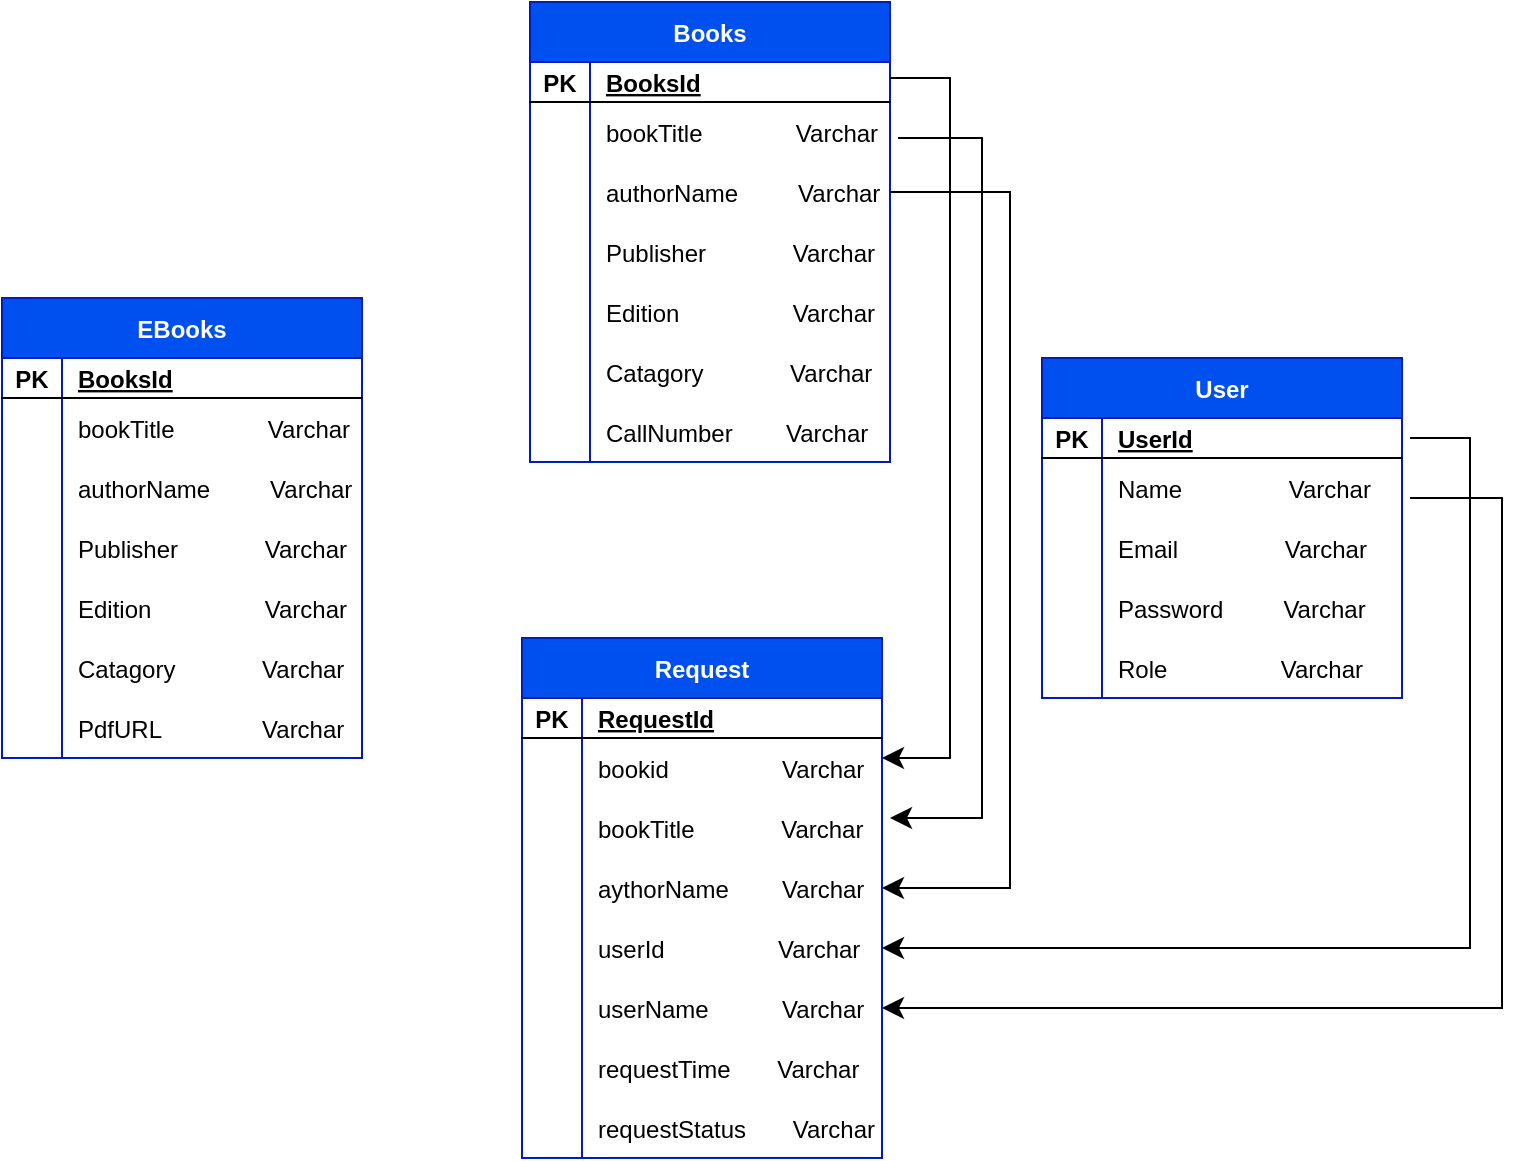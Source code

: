 <mxfile>
    <diagram id="s7ZZBMh9xydxAABhYeY_" name="Page-1">
        <mxGraphModel dx="1197" dy="671" grid="0" gridSize="10" guides="1" tooltips="1" connect="1" arrows="1" fold="1" page="1" pageScale="1" pageWidth="827" pageHeight="583" math="0" shadow="0">
            <root>
                <mxCell id="0"/>
                <mxCell id="1" parent="0"/>
                <mxCell id="2" value="User" style="shape=table;startSize=30;container=1;collapsible=1;childLayout=tableLayout;fixedRows=1;rowLines=0;fontStyle=1;align=center;resizeLast=1;fillColor=#0050ef;strokeColor=#001DBC;fontColor=#ffffff;" parent="1" vertex="1">
                    <mxGeometry x="580" y="240" width="180" height="170" as="geometry"/>
                </mxCell>
                <mxCell id="3" value="" style="shape=tableRow;horizontal=0;startSize=0;swimlaneHead=0;swimlaneBody=0;fillColor=none;collapsible=0;dropTarget=0;points=[[0,0.5],[1,0.5]];portConstraint=eastwest;top=0;left=0;right=0;bottom=1;" parent="2" vertex="1">
                    <mxGeometry y="30" width="180" height="20" as="geometry"/>
                </mxCell>
                <mxCell id="4" value="PK" style="shape=partialRectangle;connectable=0;fillColor=none;top=0;left=0;bottom=0;right=0;fontStyle=1;overflow=hidden;" parent="3" vertex="1">
                    <mxGeometry width="30" height="20" as="geometry">
                        <mxRectangle width="30" height="20" as="alternateBounds"/>
                    </mxGeometry>
                </mxCell>
                <mxCell id="5" value="UserId" style="shape=partialRectangle;connectable=0;fillColor=none;top=0;left=0;bottom=0;right=0;align=left;spacingLeft=6;fontStyle=5;overflow=hidden;" parent="3" vertex="1">
                    <mxGeometry x="30" width="150" height="20" as="geometry">
                        <mxRectangle width="150" height="20" as="alternateBounds"/>
                    </mxGeometry>
                </mxCell>
                <mxCell id="6" value="" style="shape=tableRow;horizontal=0;startSize=0;swimlaneHead=0;swimlaneBody=0;fillColor=none;collapsible=0;dropTarget=0;points=[[0,0.5],[1,0.5]];portConstraint=eastwest;top=0;left=0;right=0;bottom=0;" parent="2" vertex="1">
                    <mxGeometry y="50" width="180" height="30" as="geometry"/>
                </mxCell>
                <mxCell id="7" value="" style="shape=partialRectangle;connectable=0;fillColor=none;top=0;left=0;bottom=0;right=0;editable=1;overflow=hidden;" parent="6" vertex="1">
                    <mxGeometry width="30" height="30" as="geometry">
                        <mxRectangle width="30" height="30" as="alternateBounds"/>
                    </mxGeometry>
                </mxCell>
                <mxCell id="8" value="Name                Varchar" style="shape=partialRectangle;connectable=0;fillColor=none;top=0;left=0;bottom=0;right=0;align=left;spacingLeft=6;overflow=hidden;" parent="6" vertex="1">
                    <mxGeometry x="30" width="150" height="30" as="geometry">
                        <mxRectangle width="150" height="30" as="alternateBounds"/>
                    </mxGeometry>
                </mxCell>
                <mxCell id="9" value="" style="shape=tableRow;horizontal=0;startSize=0;swimlaneHead=0;swimlaneBody=0;fillColor=none;collapsible=0;dropTarget=0;points=[[0,0.5],[1,0.5]];portConstraint=eastwest;top=0;left=0;right=0;bottom=0;" parent="2" vertex="1">
                    <mxGeometry y="80" width="180" height="30" as="geometry"/>
                </mxCell>
                <mxCell id="10" value="" style="shape=partialRectangle;connectable=0;fillColor=none;top=0;left=0;bottom=0;right=0;editable=1;overflow=hidden;" parent="9" vertex="1">
                    <mxGeometry width="30" height="30" as="geometry">
                        <mxRectangle width="30" height="30" as="alternateBounds"/>
                    </mxGeometry>
                </mxCell>
                <mxCell id="11" value="Email                Varchar" style="shape=partialRectangle;connectable=0;fillColor=none;top=0;left=0;bottom=0;right=0;align=left;spacingLeft=6;overflow=hidden;" parent="9" vertex="1">
                    <mxGeometry x="30" width="150" height="30" as="geometry">
                        <mxRectangle width="150" height="30" as="alternateBounds"/>
                    </mxGeometry>
                </mxCell>
                <mxCell id="12" value="" style="shape=tableRow;horizontal=0;startSize=0;swimlaneHead=0;swimlaneBody=0;fillColor=none;collapsible=0;dropTarget=0;points=[[0,0.5],[1,0.5]];portConstraint=eastwest;top=0;left=0;right=0;bottom=0;" parent="2" vertex="1">
                    <mxGeometry y="110" width="180" height="30" as="geometry"/>
                </mxCell>
                <mxCell id="13" value="" style="shape=partialRectangle;connectable=0;fillColor=none;top=0;left=0;bottom=0;right=0;editable=1;overflow=hidden;" parent="12" vertex="1">
                    <mxGeometry width="30" height="30" as="geometry">
                        <mxRectangle width="30" height="30" as="alternateBounds"/>
                    </mxGeometry>
                </mxCell>
                <mxCell id="14" value="Password         Varchar" style="shape=partialRectangle;connectable=0;fillColor=none;top=0;left=0;bottom=0;right=0;align=left;spacingLeft=6;overflow=hidden;" parent="12" vertex="1">
                    <mxGeometry x="30" width="150" height="30" as="geometry">
                        <mxRectangle width="150" height="30" as="alternateBounds"/>
                    </mxGeometry>
                </mxCell>
                <mxCell id="15" value="" style="shape=tableRow;horizontal=0;startSize=0;swimlaneHead=0;swimlaneBody=0;fillColor=none;collapsible=0;dropTarget=0;points=[[0,0.5],[1,0.5]];portConstraint=eastwest;top=0;left=0;right=0;bottom=0;" parent="2" vertex="1">
                    <mxGeometry y="140" width="180" height="30" as="geometry"/>
                </mxCell>
                <mxCell id="16" value="" style="shape=partialRectangle;connectable=0;fillColor=none;top=0;left=0;bottom=0;right=0;editable=1;overflow=hidden;" parent="15" vertex="1">
                    <mxGeometry width="30" height="30" as="geometry">
                        <mxRectangle width="30" height="30" as="alternateBounds"/>
                    </mxGeometry>
                </mxCell>
                <mxCell id="17" value="Role                 Varchar" style="shape=partialRectangle;connectable=0;fillColor=none;top=0;left=0;bottom=0;right=0;align=left;spacingLeft=6;overflow=hidden;" parent="15" vertex="1">
                    <mxGeometry x="30" width="150" height="30" as="geometry">
                        <mxRectangle width="150" height="30" as="alternateBounds"/>
                    </mxGeometry>
                </mxCell>
                <mxCell id="18" value="Books" style="shape=table;startSize=30;container=1;collapsible=1;childLayout=tableLayout;fixedRows=1;rowLines=0;fontStyle=1;align=center;resizeLast=1;fillColor=#0050ef;fontColor=#ffffff;strokeColor=#001DBC;" vertex="1" parent="1">
                    <mxGeometry x="324" y="62" width="180" height="230" as="geometry"/>
                </mxCell>
                <mxCell id="19" value="" style="shape=tableRow;horizontal=0;startSize=0;swimlaneHead=0;swimlaneBody=0;fillColor=none;collapsible=0;dropTarget=0;points=[[0,0.5],[1,0.5]];portConstraint=eastwest;top=0;left=0;right=0;bottom=1;" vertex="1" parent="18">
                    <mxGeometry y="30" width="180" height="20" as="geometry"/>
                </mxCell>
                <mxCell id="20" value="PK" style="shape=partialRectangle;connectable=0;fillColor=none;top=0;left=0;bottom=0;right=0;fontStyle=1;overflow=hidden;" vertex="1" parent="19">
                    <mxGeometry width="30" height="20" as="geometry">
                        <mxRectangle width="30" height="20" as="alternateBounds"/>
                    </mxGeometry>
                </mxCell>
                <mxCell id="21" value="BooksId" style="shape=partialRectangle;connectable=0;fillColor=none;top=0;left=0;bottom=0;right=0;align=left;spacingLeft=6;fontStyle=5;overflow=hidden;" vertex="1" parent="19">
                    <mxGeometry x="30" width="150" height="20" as="geometry">
                        <mxRectangle width="150" height="20" as="alternateBounds"/>
                    </mxGeometry>
                </mxCell>
                <mxCell id="22" value="" style="shape=tableRow;horizontal=0;startSize=0;swimlaneHead=0;swimlaneBody=0;fillColor=none;collapsible=0;dropTarget=0;points=[[0,0.5],[1,0.5]];portConstraint=eastwest;top=0;left=0;right=0;bottom=0;" vertex="1" parent="18">
                    <mxGeometry y="50" width="180" height="30" as="geometry"/>
                </mxCell>
                <mxCell id="23" value="" style="shape=partialRectangle;connectable=0;fillColor=none;top=0;left=0;bottom=0;right=0;editable=1;overflow=hidden;" vertex="1" parent="22">
                    <mxGeometry width="30" height="30" as="geometry">
                        <mxRectangle width="30" height="30" as="alternateBounds"/>
                    </mxGeometry>
                </mxCell>
                <mxCell id="24" value="bookTitle              Varchar" style="shape=partialRectangle;connectable=0;fillColor=none;top=0;left=0;bottom=0;right=0;align=left;spacingLeft=6;overflow=hidden;" vertex="1" parent="22">
                    <mxGeometry x="30" width="150" height="30" as="geometry">
                        <mxRectangle width="150" height="30" as="alternateBounds"/>
                    </mxGeometry>
                </mxCell>
                <mxCell id="25" value="" style="shape=tableRow;horizontal=0;startSize=0;swimlaneHead=0;swimlaneBody=0;fillColor=none;collapsible=0;dropTarget=0;points=[[0,0.5],[1,0.5]];portConstraint=eastwest;top=0;left=0;right=0;bottom=0;" vertex="1" parent="18">
                    <mxGeometry y="80" width="180" height="30" as="geometry"/>
                </mxCell>
                <mxCell id="26" value="" style="shape=partialRectangle;connectable=0;fillColor=none;top=0;left=0;bottom=0;right=0;editable=1;overflow=hidden;" vertex="1" parent="25">
                    <mxGeometry width="30" height="30" as="geometry">
                        <mxRectangle width="30" height="30" as="alternateBounds"/>
                    </mxGeometry>
                </mxCell>
                <mxCell id="27" value="authorName         Varchar" style="shape=partialRectangle;connectable=0;fillColor=none;top=0;left=0;bottom=0;right=0;align=left;spacingLeft=6;overflow=hidden;" vertex="1" parent="25">
                    <mxGeometry x="30" width="150" height="30" as="geometry">
                        <mxRectangle width="150" height="30" as="alternateBounds"/>
                    </mxGeometry>
                </mxCell>
                <mxCell id="28" value="" style="shape=tableRow;horizontal=0;startSize=0;swimlaneHead=0;swimlaneBody=0;fillColor=none;collapsible=0;dropTarget=0;points=[[0,0.5],[1,0.5]];portConstraint=eastwest;top=0;left=0;right=0;bottom=0;" vertex="1" parent="18">
                    <mxGeometry y="110" width="180" height="30" as="geometry"/>
                </mxCell>
                <mxCell id="29" value="" style="shape=partialRectangle;connectable=0;fillColor=none;top=0;left=0;bottom=0;right=0;editable=1;overflow=hidden;" vertex="1" parent="28">
                    <mxGeometry width="30" height="30" as="geometry">
                        <mxRectangle width="30" height="30" as="alternateBounds"/>
                    </mxGeometry>
                </mxCell>
                <mxCell id="30" value="Publisher             Varchar" style="shape=partialRectangle;connectable=0;fillColor=none;top=0;left=0;bottom=0;right=0;align=left;spacingLeft=6;overflow=hidden;" vertex="1" parent="28">
                    <mxGeometry x="30" width="150" height="30" as="geometry">
                        <mxRectangle width="150" height="30" as="alternateBounds"/>
                    </mxGeometry>
                </mxCell>
                <mxCell id="31" value="" style="shape=tableRow;horizontal=0;startSize=0;swimlaneHead=0;swimlaneBody=0;fillColor=none;collapsible=0;dropTarget=0;points=[[0,0.5],[1,0.5]];portConstraint=eastwest;top=0;left=0;right=0;bottom=0;" vertex="1" parent="18">
                    <mxGeometry y="140" width="180" height="30" as="geometry"/>
                </mxCell>
                <mxCell id="32" value="" style="shape=partialRectangle;connectable=0;fillColor=none;top=0;left=0;bottom=0;right=0;editable=1;overflow=hidden;" vertex="1" parent="31">
                    <mxGeometry width="30" height="30" as="geometry">
                        <mxRectangle width="30" height="30" as="alternateBounds"/>
                    </mxGeometry>
                </mxCell>
                <mxCell id="33" value="Edition                 Varchar" style="shape=partialRectangle;connectable=0;fillColor=none;top=0;left=0;bottom=0;right=0;align=left;spacingLeft=6;overflow=hidden;" vertex="1" parent="31">
                    <mxGeometry x="30" width="150" height="30" as="geometry">
                        <mxRectangle width="150" height="30" as="alternateBounds"/>
                    </mxGeometry>
                </mxCell>
                <mxCell id="34" value="" style="shape=tableRow;horizontal=0;startSize=0;swimlaneHead=0;swimlaneBody=0;fillColor=none;collapsible=0;dropTarget=0;points=[[0,0.5],[1,0.5]];portConstraint=eastwest;top=0;left=0;right=0;bottom=0;" vertex="1" parent="18">
                    <mxGeometry y="170" width="180" height="30" as="geometry"/>
                </mxCell>
                <mxCell id="35" value="" style="shape=partialRectangle;connectable=0;fillColor=none;top=0;left=0;bottom=0;right=0;editable=1;overflow=hidden;" vertex="1" parent="34">
                    <mxGeometry width="30" height="30" as="geometry">
                        <mxRectangle width="30" height="30" as="alternateBounds"/>
                    </mxGeometry>
                </mxCell>
                <mxCell id="36" value="Catagory             Varchar" style="shape=partialRectangle;connectable=0;fillColor=none;top=0;left=0;bottom=0;right=0;align=left;spacingLeft=6;overflow=hidden;" vertex="1" parent="34">
                    <mxGeometry x="30" width="150" height="30" as="geometry">
                        <mxRectangle width="150" height="30" as="alternateBounds"/>
                    </mxGeometry>
                </mxCell>
                <mxCell id="37" value="" style="shape=tableRow;horizontal=0;startSize=0;swimlaneHead=0;swimlaneBody=0;fillColor=none;collapsible=0;dropTarget=0;points=[[0,0.5],[1,0.5]];portConstraint=eastwest;top=0;left=0;right=0;bottom=0;" vertex="1" parent="18">
                    <mxGeometry y="200" width="180" height="30" as="geometry"/>
                </mxCell>
                <mxCell id="38" value="" style="shape=partialRectangle;connectable=0;fillColor=none;top=0;left=0;bottom=0;right=0;editable=1;overflow=hidden;" vertex="1" parent="37">
                    <mxGeometry width="30" height="30" as="geometry">
                        <mxRectangle width="30" height="30" as="alternateBounds"/>
                    </mxGeometry>
                </mxCell>
                <mxCell id="39" value="CallNumber        Varchar" style="shape=partialRectangle;connectable=0;fillColor=none;top=0;left=0;bottom=0;right=0;align=left;spacingLeft=6;overflow=hidden;" vertex="1" parent="37">
                    <mxGeometry x="30" width="150" height="30" as="geometry">
                        <mxRectangle width="150" height="30" as="alternateBounds"/>
                    </mxGeometry>
                </mxCell>
                <mxCell id="40" value="EBooks" style="shape=table;startSize=30;container=1;collapsible=1;childLayout=tableLayout;fixedRows=1;rowLines=0;fontStyle=1;align=center;resizeLast=1;fillColor=#0050ef;fontColor=#ffffff;strokeColor=#001DBC;" vertex="1" parent="1">
                    <mxGeometry x="60" y="210" width="180" height="230" as="geometry"/>
                </mxCell>
                <mxCell id="41" value="" style="shape=tableRow;horizontal=0;startSize=0;swimlaneHead=0;swimlaneBody=0;fillColor=none;collapsible=0;dropTarget=0;points=[[0,0.5],[1,0.5]];portConstraint=eastwest;top=0;left=0;right=0;bottom=1;" vertex="1" parent="40">
                    <mxGeometry y="30" width="180" height="20" as="geometry"/>
                </mxCell>
                <mxCell id="42" value="PK" style="shape=partialRectangle;connectable=0;fillColor=none;top=0;left=0;bottom=0;right=0;fontStyle=1;overflow=hidden;" vertex="1" parent="41">
                    <mxGeometry width="30" height="20" as="geometry">
                        <mxRectangle width="30" height="20" as="alternateBounds"/>
                    </mxGeometry>
                </mxCell>
                <mxCell id="43" value="BooksId" style="shape=partialRectangle;connectable=0;fillColor=none;top=0;left=0;bottom=0;right=0;align=left;spacingLeft=6;fontStyle=5;overflow=hidden;" vertex="1" parent="41">
                    <mxGeometry x="30" width="150" height="20" as="geometry">
                        <mxRectangle width="150" height="20" as="alternateBounds"/>
                    </mxGeometry>
                </mxCell>
                <mxCell id="44" value="" style="shape=tableRow;horizontal=0;startSize=0;swimlaneHead=0;swimlaneBody=0;fillColor=none;collapsible=0;dropTarget=0;points=[[0,0.5],[1,0.5]];portConstraint=eastwest;top=0;left=0;right=0;bottom=0;" vertex="1" parent="40">
                    <mxGeometry y="50" width="180" height="30" as="geometry"/>
                </mxCell>
                <mxCell id="45" value="" style="shape=partialRectangle;connectable=0;fillColor=none;top=0;left=0;bottom=0;right=0;editable=1;overflow=hidden;" vertex="1" parent="44">
                    <mxGeometry width="30" height="30" as="geometry">
                        <mxRectangle width="30" height="30" as="alternateBounds"/>
                    </mxGeometry>
                </mxCell>
                <mxCell id="46" value="bookTitle              Varchar" style="shape=partialRectangle;connectable=0;fillColor=none;top=0;left=0;bottom=0;right=0;align=left;spacingLeft=6;overflow=hidden;" vertex="1" parent="44">
                    <mxGeometry x="30" width="150" height="30" as="geometry">
                        <mxRectangle width="150" height="30" as="alternateBounds"/>
                    </mxGeometry>
                </mxCell>
                <mxCell id="47" value="" style="shape=tableRow;horizontal=0;startSize=0;swimlaneHead=0;swimlaneBody=0;fillColor=none;collapsible=0;dropTarget=0;points=[[0,0.5],[1,0.5]];portConstraint=eastwest;top=0;left=0;right=0;bottom=0;" vertex="1" parent="40">
                    <mxGeometry y="80" width="180" height="30" as="geometry"/>
                </mxCell>
                <mxCell id="48" value="" style="shape=partialRectangle;connectable=0;fillColor=none;top=0;left=0;bottom=0;right=0;editable=1;overflow=hidden;" vertex="1" parent="47">
                    <mxGeometry width="30" height="30" as="geometry">
                        <mxRectangle width="30" height="30" as="alternateBounds"/>
                    </mxGeometry>
                </mxCell>
                <mxCell id="49" value="authorName         Varchar" style="shape=partialRectangle;connectable=0;fillColor=none;top=0;left=0;bottom=0;right=0;align=left;spacingLeft=6;overflow=hidden;" vertex="1" parent="47">
                    <mxGeometry x="30" width="150" height="30" as="geometry">
                        <mxRectangle width="150" height="30" as="alternateBounds"/>
                    </mxGeometry>
                </mxCell>
                <mxCell id="50" value="" style="shape=tableRow;horizontal=0;startSize=0;swimlaneHead=0;swimlaneBody=0;fillColor=none;collapsible=0;dropTarget=0;points=[[0,0.5],[1,0.5]];portConstraint=eastwest;top=0;left=0;right=0;bottom=0;" vertex="1" parent="40">
                    <mxGeometry y="110" width="180" height="30" as="geometry"/>
                </mxCell>
                <mxCell id="51" value="" style="shape=partialRectangle;connectable=0;fillColor=none;top=0;left=0;bottom=0;right=0;editable=1;overflow=hidden;" vertex="1" parent="50">
                    <mxGeometry width="30" height="30" as="geometry">
                        <mxRectangle width="30" height="30" as="alternateBounds"/>
                    </mxGeometry>
                </mxCell>
                <mxCell id="52" value="Publisher             Varchar" style="shape=partialRectangle;connectable=0;fillColor=none;top=0;left=0;bottom=0;right=0;align=left;spacingLeft=6;overflow=hidden;" vertex="1" parent="50">
                    <mxGeometry x="30" width="150" height="30" as="geometry">
                        <mxRectangle width="150" height="30" as="alternateBounds"/>
                    </mxGeometry>
                </mxCell>
                <mxCell id="53" value="" style="shape=tableRow;horizontal=0;startSize=0;swimlaneHead=0;swimlaneBody=0;fillColor=none;collapsible=0;dropTarget=0;points=[[0,0.5],[1,0.5]];portConstraint=eastwest;top=0;left=0;right=0;bottom=0;" vertex="1" parent="40">
                    <mxGeometry y="140" width="180" height="30" as="geometry"/>
                </mxCell>
                <mxCell id="54" value="" style="shape=partialRectangle;connectable=0;fillColor=none;top=0;left=0;bottom=0;right=0;editable=1;overflow=hidden;" vertex="1" parent="53">
                    <mxGeometry width="30" height="30" as="geometry">
                        <mxRectangle width="30" height="30" as="alternateBounds"/>
                    </mxGeometry>
                </mxCell>
                <mxCell id="55" value="Edition                 Varchar" style="shape=partialRectangle;connectable=0;fillColor=none;top=0;left=0;bottom=0;right=0;align=left;spacingLeft=6;overflow=hidden;" vertex="1" parent="53">
                    <mxGeometry x="30" width="150" height="30" as="geometry">
                        <mxRectangle width="150" height="30" as="alternateBounds"/>
                    </mxGeometry>
                </mxCell>
                <mxCell id="56" value="" style="shape=tableRow;horizontal=0;startSize=0;swimlaneHead=0;swimlaneBody=0;fillColor=none;collapsible=0;dropTarget=0;points=[[0,0.5],[1,0.5]];portConstraint=eastwest;top=0;left=0;right=0;bottom=0;" vertex="1" parent="40">
                    <mxGeometry y="170" width="180" height="30" as="geometry"/>
                </mxCell>
                <mxCell id="57" value="" style="shape=partialRectangle;connectable=0;fillColor=none;top=0;left=0;bottom=0;right=0;editable=1;overflow=hidden;" vertex="1" parent="56">
                    <mxGeometry width="30" height="30" as="geometry">
                        <mxRectangle width="30" height="30" as="alternateBounds"/>
                    </mxGeometry>
                </mxCell>
                <mxCell id="58" value="Catagory             Varchar" style="shape=partialRectangle;connectable=0;fillColor=none;top=0;left=0;bottom=0;right=0;align=left;spacingLeft=6;overflow=hidden;" vertex="1" parent="56">
                    <mxGeometry x="30" width="150" height="30" as="geometry">
                        <mxRectangle width="150" height="30" as="alternateBounds"/>
                    </mxGeometry>
                </mxCell>
                <mxCell id="59" value="" style="shape=tableRow;horizontal=0;startSize=0;swimlaneHead=0;swimlaneBody=0;fillColor=none;collapsible=0;dropTarget=0;points=[[0,0.5],[1,0.5]];portConstraint=eastwest;top=0;left=0;right=0;bottom=0;" vertex="1" parent="40">
                    <mxGeometry y="200" width="180" height="30" as="geometry"/>
                </mxCell>
                <mxCell id="60" value="" style="shape=partialRectangle;connectable=0;fillColor=none;top=0;left=0;bottom=0;right=0;editable=1;overflow=hidden;" vertex="1" parent="59">
                    <mxGeometry width="30" height="30" as="geometry">
                        <mxRectangle width="30" height="30" as="alternateBounds"/>
                    </mxGeometry>
                </mxCell>
                <mxCell id="61" value="PdfURL               Varchar" style="shape=partialRectangle;connectable=0;fillColor=none;top=0;left=0;bottom=0;right=0;align=left;spacingLeft=6;overflow=hidden;" vertex="1" parent="59">
                    <mxGeometry x="30" width="150" height="30" as="geometry">
                        <mxRectangle width="150" height="30" as="alternateBounds"/>
                    </mxGeometry>
                </mxCell>
                <mxCell id="62" value="Request" style="shape=table;startSize=30;container=1;collapsible=1;childLayout=tableLayout;fixedRows=1;rowLines=0;fontStyle=1;align=center;resizeLast=1;fillColor=#0050ef;fontColor=#ffffff;strokeColor=#001DBC;" vertex="1" parent="1">
                    <mxGeometry x="320" y="380" width="180" height="260" as="geometry"/>
                </mxCell>
                <mxCell id="63" value="" style="shape=tableRow;horizontal=0;startSize=0;swimlaneHead=0;swimlaneBody=0;fillColor=none;collapsible=0;dropTarget=0;points=[[0,0.5],[1,0.5]];portConstraint=eastwest;top=0;left=0;right=0;bottom=1;" vertex="1" parent="62">
                    <mxGeometry y="30" width="180" height="20" as="geometry"/>
                </mxCell>
                <mxCell id="64" value="PK" style="shape=partialRectangle;connectable=0;fillColor=none;top=0;left=0;bottom=0;right=0;fontStyle=1;overflow=hidden;" vertex="1" parent="63">
                    <mxGeometry width="30" height="20" as="geometry">
                        <mxRectangle width="30" height="20" as="alternateBounds"/>
                    </mxGeometry>
                </mxCell>
                <mxCell id="65" value="RequestId" style="shape=partialRectangle;connectable=0;fillColor=none;top=0;left=0;bottom=0;right=0;align=left;spacingLeft=6;fontStyle=5;overflow=hidden;" vertex="1" parent="63">
                    <mxGeometry x="30" width="150" height="20" as="geometry">
                        <mxRectangle width="150" height="20" as="alternateBounds"/>
                    </mxGeometry>
                </mxCell>
                <mxCell id="66" value="" style="shape=tableRow;horizontal=0;startSize=0;swimlaneHead=0;swimlaneBody=0;fillColor=none;collapsible=0;dropTarget=0;points=[[0,0.5],[1,0.5]];portConstraint=eastwest;top=0;left=0;right=0;bottom=0;" vertex="1" parent="62">
                    <mxGeometry y="50" width="180" height="30" as="geometry"/>
                </mxCell>
                <mxCell id="67" value="" style="shape=partialRectangle;connectable=0;fillColor=none;top=0;left=0;bottom=0;right=0;editable=1;overflow=hidden;" vertex="1" parent="66">
                    <mxGeometry width="30" height="30" as="geometry">
                        <mxRectangle width="30" height="30" as="alternateBounds"/>
                    </mxGeometry>
                </mxCell>
                <mxCell id="68" value="bookid                 Varchar" style="shape=partialRectangle;connectable=0;fillColor=none;top=0;left=0;bottom=0;right=0;align=left;spacingLeft=6;overflow=hidden;" vertex="1" parent="66">
                    <mxGeometry x="30" width="150" height="30" as="geometry">
                        <mxRectangle width="150" height="30" as="alternateBounds"/>
                    </mxGeometry>
                </mxCell>
                <mxCell id="69" value="" style="shape=tableRow;horizontal=0;startSize=0;swimlaneHead=0;swimlaneBody=0;fillColor=none;collapsible=0;dropTarget=0;points=[[0,0.5],[1,0.5]];portConstraint=eastwest;top=0;left=0;right=0;bottom=0;" vertex="1" parent="62">
                    <mxGeometry y="80" width="180" height="30" as="geometry"/>
                </mxCell>
                <mxCell id="70" value="" style="shape=partialRectangle;connectable=0;fillColor=none;top=0;left=0;bottom=0;right=0;editable=1;overflow=hidden;" vertex="1" parent="69">
                    <mxGeometry width="30" height="30" as="geometry">
                        <mxRectangle width="30" height="30" as="alternateBounds"/>
                    </mxGeometry>
                </mxCell>
                <mxCell id="71" value="bookTitle             Varchar" style="shape=partialRectangle;connectable=0;fillColor=none;top=0;left=0;bottom=0;right=0;align=left;spacingLeft=6;overflow=hidden;" vertex="1" parent="69">
                    <mxGeometry x="30" width="150" height="30" as="geometry">
                        <mxRectangle width="150" height="30" as="alternateBounds"/>
                    </mxGeometry>
                </mxCell>
                <mxCell id="91" value="" style="shape=tableRow;horizontal=0;startSize=0;swimlaneHead=0;swimlaneBody=0;fillColor=none;collapsible=0;dropTarget=0;points=[[0,0.5],[1,0.5]];portConstraint=eastwest;top=0;left=0;right=0;bottom=0;" vertex="1" parent="62">
                    <mxGeometry y="110" width="180" height="30" as="geometry"/>
                </mxCell>
                <mxCell id="92" value="" style="shape=partialRectangle;connectable=0;fillColor=none;top=0;left=0;bottom=0;right=0;editable=1;overflow=hidden;" vertex="1" parent="91">
                    <mxGeometry width="30" height="30" as="geometry">
                        <mxRectangle width="30" height="30" as="alternateBounds"/>
                    </mxGeometry>
                </mxCell>
                <mxCell id="93" value="aythorName        Varchar" style="shape=partialRectangle;connectable=0;fillColor=none;top=0;left=0;bottom=0;right=0;align=left;spacingLeft=6;overflow=hidden;" vertex="1" parent="91">
                    <mxGeometry x="30" width="150" height="30" as="geometry">
                        <mxRectangle width="150" height="30" as="alternateBounds"/>
                    </mxGeometry>
                </mxCell>
                <mxCell id="78" value="" style="shape=tableRow;horizontal=0;startSize=0;swimlaneHead=0;swimlaneBody=0;fillColor=none;collapsible=0;dropTarget=0;points=[[0,0.5],[1,0.5]];portConstraint=eastwest;top=0;left=0;right=0;bottom=0;" vertex="1" parent="62">
                    <mxGeometry y="140" width="180" height="30" as="geometry"/>
                </mxCell>
                <mxCell id="79" value="" style="shape=partialRectangle;connectable=0;fillColor=none;top=0;left=0;bottom=0;right=0;editable=1;overflow=hidden;" vertex="1" parent="78">
                    <mxGeometry width="30" height="30" as="geometry">
                        <mxRectangle width="30" height="30" as="alternateBounds"/>
                    </mxGeometry>
                </mxCell>
                <mxCell id="80" value="userId                 Varchar" style="shape=partialRectangle;connectable=0;fillColor=none;top=0;left=0;bottom=0;right=0;align=left;spacingLeft=6;overflow=hidden;" vertex="1" parent="78">
                    <mxGeometry x="30" width="150" height="30" as="geometry">
                        <mxRectangle width="150" height="30" as="alternateBounds"/>
                    </mxGeometry>
                </mxCell>
                <mxCell id="72" value="" style="shape=tableRow;horizontal=0;startSize=0;swimlaneHead=0;swimlaneBody=0;fillColor=none;collapsible=0;dropTarget=0;points=[[0,0.5],[1,0.5]];portConstraint=eastwest;top=0;left=0;right=0;bottom=0;" vertex="1" parent="62">
                    <mxGeometry y="170" width="180" height="30" as="geometry"/>
                </mxCell>
                <mxCell id="73" value="" style="shape=partialRectangle;connectable=0;fillColor=none;top=0;left=0;bottom=0;right=0;editable=1;overflow=hidden;" vertex="1" parent="72">
                    <mxGeometry width="30" height="30" as="geometry">
                        <mxRectangle width="30" height="30" as="alternateBounds"/>
                    </mxGeometry>
                </mxCell>
                <mxCell id="74" value="userName           Varchar" style="shape=partialRectangle;connectable=0;fillColor=none;top=0;left=0;bottom=0;right=0;align=left;spacingLeft=6;overflow=hidden;" vertex="1" parent="72">
                    <mxGeometry x="30" width="150" height="30" as="geometry">
                        <mxRectangle width="150" height="30" as="alternateBounds"/>
                    </mxGeometry>
                </mxCell>
                <mxCell id="75" value="" style="shape=tableRow;horizontal=0;startSize=0;swimlaneHead=0;swimlaneBody=0;fillColor=none;collapsible=0;dropTarget=0;points=[[0,0.5],[1,0.5]];portConstraint=eastwest;top=0;left=0;right=0;bottom=0;" vertex="1" parent="62">
                    <mxGeometry y="200" width="180" height="30" as="geometry"/>
                </mxCell>
                <mxCell id="76" value="" style="shape=partialRectangle;connectable=0;fillColor=none;top=0;left=0;bottom=0;right=0;editable=1;overflow=hidden;" vertex="1" parent="75">
                    <mxGeometry width="30" height="30" as="geometry">
                        <mxRectangle width="30" height="30" as="alternateBounds"/>
                    </mxGeometry>
                </mxCell>
                <mxCell id="77" value="requestTime       Varchar" style="shape=partialRectangle;connectable=0;fillColor=none;top=0;left=0;bottom=0;right=0;align=left;spacingLeft=6;overflow=hidden;" vertex="1" parent="75">
                    <mxGeometry x="30" width="150" height="30" as="geometry">
                        <mxRectangle width="150" height="30" as="alternateBounds"/>
                    </mxGeometry>
                </mxCell>
                <mxCell id="81" value="" style="shape=tableRow;horizontal=0;startSize=0;swimlaneHead=0;swimlaneBody=0;fillColor=none;collapsible=0;dropTarget=0;points=[[0,0.5],[1,0.5]];portConstraint=eastwest;top=0;left=0;right=0;bottom=0;" vertex="1" parent="62">
                    <mxGeometry y="230" width="180" height="30" as="geometry"/>
                </mxCell>
                <mxCell id="82" value="" style="shape=partialRectangle;connectable=0;fillColor=none;top=0;left=0;bottom=0;right=0;editable=1;overflow=hidden;" vertex="1" parent="81">
                    <mxGeometry width="30" height="30" as="geometry">
                        <mxRectangle width="30" height="30" as="alternateBounds"/>
                    </mxGeometry>
                </mxCell>
                <mxCell id="83" value="requestStatus       Varchar" style="shape=partialRectangle;connectable=0;fillColor=none;top=0;left=0;bottom=0;right=0;align=left;spacingLeft=6;overflow=hidden;" vertex="1" parent="81">
                    <mxGeometry x="30" width="150" height="30" as="geometry">
                        <mxRectangle width="150" height="30" as="alternateBounds"/>
                    </mxGeometry>
                </mxCell>
                <mxCell id="89" value="" style="edgeStyle=segmentEdgeStyle;endArrow=classic;html=1;curved=0;rounded=0;endSize=8;startSize=8;exitX=1;exitY=0.5;exitDx=0;exitDy=0;" edge="1" parent="1">
                    <mxGeometry width="50" height="50" relative="1" as="geometry">
                        <mxPoint x="504" y="100" as="sourcePoint"/>
                        <mxPoint x="500" y="440" as="targetPoint"/>
                        <Array as="points">
                            <mxPoint x="534" y="100"/>
                            <mxPoint x="534" y="440"/>
                            <mxPoint x="504" y="440"/>
                        </Array>
                    </mxGeometry>
                </mxCell>
                <mxCell id="90" value="" style="edgeStyle=segmentEdgeStyle;endArrow=classic;html=1;curved=0;rounded=0;endSize=8;startSize=8;exitX=1;exitY=0.5;exitDx=0;exitDy=0;" edge="1" parent="1">
                    <mxGeometry width="50" height="50" relative="1" as="geometry">
                        <mxPoint x="508" y="130" as="sourcePoint"/>
                        <mxPoint x="504" y="470" as="targetPoint"/>
                        <Array as="points">
                            <mxPoint x="550" y="130"/>
                            <mxPoint x="550" y="470"/>
                        </Array>
                    </mxGeometry>
                </mxCell>
                <mxCell id="94" value="" style="edgeStyle=segmentEdgeStyle;endArrow=classic;html=1;curved=0;rounded=0;endSize=8;startSize=8;exitX=1;exitY=0.5;exitDx=0;exitDy=0;entryX=1;entryY=0.5;entryDx=0;entryDy=0;" edge="1" parent="1" source="25" target="91">
                    <mxGeometry width="50" height="50" relative="1" as="geometry">
                        <mxPoint x="534" y="160" as="sourcePoint"/>
                        <mxPoint x="530" y="500" as="targetPoint"/>
                        <Array as="points">
                            <mxPoint x="564" y="157"/>
                            <mxPoint x="564" y="505"/>
                        </Array>
                    </mxGeometry>
                </mxCell>
                <mxCell id="95" value="" style="edgeStyle=segmentEdgeStyle;endArrow=classic;html=1;curved=0;rounded=0;endSize=8;startSize=8;exitX=1;exitY=0.5;exitDx=0;exitDy=0;entryX=1;entryY=0.5;entryDx=0;entryDy=0;" edge="1" parent="1" target="78">
                    <mxGeometry width="50" height="50" relative="1" as="geometry">
                        <mxPoint x="764" y="280" as="sourcePoint"/>
                        <mxPoint x="760" y="620" as="targetPoint"/>
                        <Array as="points">
                            <mxPoint x="794" y="280"/>
                            <mxPoint x="794" y="535"/>
                        </Array>
                    </mxGeometry>
                </mxCell>
                <mxCell id="96" value="" style="edgeStyle=segmentEdgeStyle;endArrow=classic;html=1;curved=0;rounded=0;endSize=8;startSize=8;exitX=1;exitY=0.5;exitDx=0;exitDy=0;entryX=1;entryY=0.5;entryDx=0;entryDy=0;" edge="1" parent="1">
                    <mxGeometry width="50" height="50" relative="1" as="geometry">
                        <mxPoint x="764" y="310" as="sourcePoint"/>
                        <mxPoint x="500" y="565" as="targetPoint"/>
                        <Array as="points">
                            <mxPoint x="810" y="310"/>
                            <mxPoint x="810" y="565"/>
                        </Array>
                    </mxGeometry>
                </mxCell>
            </root>
        </mxGraphModel>
    </diagram>
    <diagram id="ccaCryq5_HzEU2bAGWQB" name="Page-2">
        <mxGraphModel dx="958" dy="537" grid="0" gridSize="10" guides="1" tooltips="1" connect="1" arrows="1" fold="1" page="1" pageScale="1" pageWidth="827" pageHeight="583" math="0" shadow="0">
            <root>
                <mxCell id="0"/>
                <mxCell id="1" parent="0"/>
                <mxCell id="W9Lf5r_183qoYueiDaoA-11" value="&#10;Library Management&#10;System" style="shape=module;align=left;spacingLeft=20;align=center;verticalAlign=top;" vertex="1" parent="1">
                    <mxGeometry x="24" y="273" width="150" height="64" as="geometry"/>
                </mxCell>
                <mxCell id="W9Lf5r_183qoYueiDaoA-12" value="&#10;Admin" style="shape=module;align=left;spacingLeft=20;align=center;verticalAlign=top;" vertex="1" parent="1">
                    <mxGeometry x="281.02" y="494" width="119" height="50" as="geometry"/>
                </mxCell>
                <mxCell id="W9Lf5r_183qoYueiDaoA-13" value="&#10;User" style="shape=module;align=left;spacingLeft=20;align=center;verticalAlign=top;" vertex="1" parent="1">
                    <mxGeometry x="284" y="84" width="118" height="50" as="geometry"/>
                </mxCell>
                <mxCell id="W9Lf5r_183qoYueiDaoA-14" value="" style="aspect=fixed;perimeter=ellipsePerimeter;html=1;align=center;shadow=0;spacingTop=3;image;image=img/lib/active_directory/interface.svg;rotation=-180;" vertex="1" parent="1">
                    <mxGeometry x="242" y="503" width="32.98" height="15.5" as="geometry"/>
                </mxCell>
                <mxCell id="W9Lf5r_183qoYueiDaoA-15" value="" style="aspect=fixed;perimeter=ellipsePerimeter;html=1;align=center;shadow=0;spacingTop=3;image;image=img/lib/active_directory/interface.svg;rotation=-180;" vertex="1" parent="1">
                    <mxGeometry x="243.98" y="521" width="32.98" height="15.5" as="geometry"/>
                </mxCell>
                <mxCell id="W9Lf5r_183qoYueiDaoA-16" value="" style="aspect=fixed;perimeter=ellipsePerimeter;html=1;align=center;shadow=0;spacingTop=3;image;image=img/lib/active_directory/interface.svg;rotation=-180;" vertex="1" parent="1">
                    <mxGeometry x="251.02" y="91" width="32.98" height="15.5" as="geometry"/>
                </mxCell>
                <mxCell id="W9Lf5r_183qoYueiDaoA-17" value="" style="aspect=fixed;perimeter=ellipsePerimeter;html=1;align=center;shadow=0;spacingTop=3;image;image=img/lib/active_directory/interface.svg;rotation=-180;" vertex="1" parent="1">
                    <mxGeometry x="253.06" y="111" width="32.98" height="15.5" as="geometry"/>
                </mxCell>
                <mxCell id="W9Lf5r_183qoYueiDaoA-18" value="" style="endArrow=classic;html=1;dashed=1;" edge="1" parent="1">
                    <mxGeometry width="50" height="50" relative="1" as="geometry">
                        <mxPoint x="174" y="289" as="sourcePoint"/>
                        <mxPoint x="251" y="99" as="targetPoint"/>
                        <Array as="points">
                            <mxPoint x="200" y="289"/>
                            <mxPoint x="200" y="101"/>
                        </Array>
                    </mxGeometry>
                </mxCell>
                <mxCell id="W9Lf5r_183qoYueiDaoA-19" value="" style="endArrow=classic;html=1;dashed=1;" edge="1" parent="1">
                    <mxGeometry width="50" height="50" relative="1" as="geometry">
                        <mxPoint x="174.66" y="326.28" as="sourcePoint"/>
                        <mxPoint x="239" y="509" as="targetPoint"/>
                        <Array as="points">
                            <mxPoint x="200.66" y="326.28"/>
                            <mxPoint x="205" y="509"/>
                        </Array>
                    </mxGeometry>
                </mxCell>
                <mxCell id="W9Lf5r_183qoYueiDaoA-20" value="dataAccess" style="text;html=1;strokeColor=none;fillColor=none;align=center;verticalAlign=middle;whiteSpace=wrap;rounded=0;" vertex="1" parent="1">
                    <mxGeometry x="229.02" y="139" width="59" height="3" as="geometry"/>
                </mxCell>
                <mxCell id="W9Lf5r_183qoYueiDaoA-21" value="dataAccess" style="text;html=1;strokeColor=none;fillColor=none;align=center;verticalAlign=middle;whiteSpace=wrap;rounded=0;" vertex="1" parent="1">
                    <mxGeometry x="225" y="541" width="59" height="3" as="geometry"/>
                </mxCell>
                <mxCell id="W9Lf5r_183qoYueiDaoA-22" value="User" style="text;html=1;strokeColor=none;fillColor=none;align=center;verticalAlign=middle;whiteSpace=wrap;rounded=0;" vertex="1" parent="1">
                    <mxGeometry x="223" y="84" width="59" height="1" as="geometry"/>
                </mxCell>
                <mxCell id="W9Lf5r_183qoYueiDaoA-23" value="Admin" style="text;html=1;strokeColor=none;fillColor=none;align=center;verticalAlign=middle;whiteSpace=wrap;rounded=0;" vertex="1" parent="1">
                    <mxGeometry x="221.02" y="491" width="59" height="3" as="geometry"/>
                </mxCell>
                <mxCell id="W9Lf5r_183qoYueiDaoA-26" value="Books and&#10;eBooks" style="shape=module;align=left;spacingLeft=20;align=center;verticalAlign=top;" vertex="1" parent="1">
                    <mxGeometry x="284.0" y="188" width="118" height="50" as="geometry"/>
                </mxCell>
                <mxCell id="W9Lf5r_183qoYueiDaoA-27" value="" style="aspect=fixed;perimeter=ellipsePerimeter;html=1;align=center;shadow=0;spacingTop=3;image;image=img/lib/active_directory/interface.svg;rotation=-180;" vertex="1" parent="1">
                    <mxGeometry x="253.06" y="194" width="32.98" height="15.5" as="geometry"/>
                </mxCell>
                <mxCell id="W9Lf5r_183qoYueiDaoA-28" value="" style="aspect=fixed;perimeter=ellipsePerimeter;html=1;align=center;shadow=0;spacingTop=3;image;image=img/lib/active_directory/interface.svg;rotation=-180;" vertex="1" parent="1">
                    <mxGeometry x="253.06" y="216" width="32.98" height="15.5" as="geometry"/>
                </mxCell>
                <mxCell id="W9Lf5r_183qoYueiDaoA-29" value="dataAccess" style="text;html=1;strokeColor=none;fillColor=none;align=center;verticalAlign=middle;whiteSpace=wrap;rounded=0;" vertex="1" parent="1">
                    <mxGeometry x="235.04" y="243" width="59" height="3" as="geometry"/>
                </mxCell>
                <mxCell id="W9Lf5r_183qoYueiDaoA-30" value="Books" style="text;html=1;strokeColor=none;fillColor=none;align=center;verticalAlign=middle;whiteSpace=wrap;rounded=0;" vertex="1" parent="1">
                    <mxGeometry x="229.02" y="189" width="59" as="geometry"/>
                </mxCell>
                <mxCell id="W9Lf5r_183qoYueiDaoA-31" value="Requests" style="shape=module;align=left;spacingLeft=20;align=center;verticalAlign=top;" vertex="1" parent="1">
                    <mxGeometry x="282.02" y="337" width="118" height="50" as="geometry"/>
                </mxCell>
                <mxCell id="W9Lf5r_183qoYueiDaoA-32" value="" style="aspect=fixed;perimeter=ellipsePerimeter;html=1;align=center;shadow=0;spacingTop=3;image;image=img/lib/active_directory/interface.svg;rotation=-180;" vertex="1" parent="1">
                    <mxGeometry x="249.04" y="343" width="32.98" height="15.5" as="geometry"/>
                </mxCell>
                <mxCell id="W9Lf5r_183qoYueiDaoA-33" value="" style="aspect=fixed;perimeter=ellipsePerimeter;html=1;align=center;shadow=0;spacingTop=3;image;image=img/lib/active_directory/interface.svg;rotation=-180;" vertex="1" parent="1">
                    <mxGeometry x="249.04" y="365" width="32.98" height="15.5" as="geometry"/>
                </mxCell>
                <mxCell id="W9Lf5r_183qoYueiDaoA-34" value="dataAccess" style="text;html=1;strokeColor=none;fillColor=none;align=center;verticalAlign=middle;whiteSpace=wrap;rounded=0;" vertex="1" parent="1">
                    <mxGeometry x="231.02" y="392" width="59" height="3" as="geometry"/>
                </mxCell>
                <mxCell id="W9Lf5r_183qoYueiDaoA-35" value="Requests" style="text;html=1;strokeColor=none;fillColor=none;align=center;verticalAlign=middle;whiteSpace=wrap;rounded=0;" vertex="1" parent="1">
                    <mxGeometry x="225" y="338" width="59" as="geometry"/>
                </mxCell>
                <mxCell id="W9Lf5r_183qoYueiDaoA-39" value="" style="endArrow=classic;html=1;dashed=1;" edge="1" parent="1">
                    <mxGeometry width="50" height="50" relative="1" as="geometry">
                        <mxPoint x="173" y="295" as="sourcePoint"/>
                        <mxPoint x="256" y="202" as="targetPoint"/>
                        <Array as="points">
                            <mxPoint x="205" y="295"/>
                            <mxPoint x="205" y="204"/>
                        </Array>
                    </mxGeometry>
                </mxCell>
                <mxCell id="W9Lf5r_183qoYueiDaoA-40" value="" style="endArrow=none;html=1;strokeWidth=1;" edge="1" parent="1">
                    <mxGeometry width="50" height="50" relative="1" as="geometry">
                        <mxPoint x="455" y="518" as="sourcePoint"/>
                        <mxPoint x="455" y="103" as="targetPoint"/>
                    </mxGeometry>
                </mxCell>
                <mxCell id="W9Lf5r_183qoYueiDaoA-41" value="" style="endArrow=none;html=1;strokeWidth=1;exitX=1.008;exitY=0.38;exitDx=0;exitDy=0;exitPerimeter=0;" edge="1" parent="1" source="W9Lf5r_183qoYueiDaoA-13">
                    <mxGeometry width="50" height="50" relative="1" as="geometry">
                        <mxPoint x="422" y="101" as="sourcePoint"/>
                        <mxPoint x="455" y="103" as="targetPoint"/>
                    </mxGeometry>
                </mxCell>
                <mxCell id="W9Lf5r_183qoYueiDaoA-42" value="" style="endArrow=none;html=1;strokeWidth=1;exitX=1.008;exitY=0.38;exitDx=0;exitDy=0;exitPerimeter=0;" edge="1" parent="1">
                    <mxGeometry width="50" height="50" relative="1" as="geometry">
                        <mxPoint x="402.004" y="209.5" as="sourcePoint"/>
                        <mxPoint x="454.06" y="209.5" as="targetPoint"/>
                    </mxGeometry>
                </mxCell>
                <mxCell id="W9Lf5r_183qoYueiDaoA-43" value="" style="endArrow=none;html=1;strokeWidth=1;exitX=1.008;exitY=0.38;exitDx=0;exitDy=0;exitPerimeter=0;" edge="1" parent="1">
                    <mxGeometry width="50" height="50" relative="1" as="geometry">
                        <mxPoint x="402.004" y="358.5" as="sourcePoint"/>
                        <mxPoint x="454.06" y="358.5" as="targetPoint"/>
                    </mxGeometry>
                </mxCell>
                <mxCell id="W9Lf5r_183qoYueiDaoA-44" value="" style="endArrow=none;html=1;strokeWidth=1;exitX=1.008;exitY=0.38;exitDx=0;exitDy=0;exitPerimeter=0;" edge="1" parent="1">
                    <mxGeometry width="50" height="50" relative="1" as="geometry">
                        <mxPoint x="402.004" y="517.7" as="sourcePoint"/>
                        <mxPoint x="454.06" y="517.7" as="targetPoint"/>
                    </mxGeometry>
                </mxCell>
                <mxCell id="W9Lf5r_183qoYueiDaoA-45" value="&#10;Security" style="shape=module;align=left;spacingLeft=20;align=center;verticalAlign=top;" vertex="1" parent="1">
                    <mxGeometry x="645" y="198.75" width="118" height="50" as="geometry"/>
                </mxCell>
                <mxCell id="W9Lf5r_183qoYueiDaoA-46" value="&#10;Persistance" style="shape=module;align=left;spacingLeft=20;align=center;verticalAlign=top;" vertex="1" parent="1">
                    <mxGeometry x="645" y="322" width="118" height="50" as="geometry"/>
                </mxCell>
                <mxCell id="W9Lf5r_183qoYueiDaoA-47" value="&#10;Database" style="shape=module;align=left;spacingLeft=20;align=center;verticalAlign=top;" vertex="1" parent="1">
                    <mxGeometry x="575" y="477" width="118" height="50" as="geometry"/>
                </mxCell>
                <mxCell id="W9Lf5r_183qoYueiDaoA-48" value="" style="endArrow=none;html=1;strokeWidth=1;" edge="1" parent="1">
                    <mxGeometry width="50" height="50" relative="1" as="geometry">
                        <mxPoint x="794" y="499" as="sourcePoint"/>
                        <mxPoint x="794" y="333.5" as="targetPoint"/>
                    </mxGeometry>
                </mxCell>
                <mxCell id="W9Lf5r_183qoYueiDaoA-50" value="" style="endArrow=none;html=1;strokeWidth=1;" edge="1" parent="1">
                    <mxGeometry width="50" height="50" relative="1" as="geometry">
                        <mxPoint x="764" y="334" as="sourcePoint"/>
                        <mxPoint x="794.06" y="334" as="targetPoint"/>
                    </mxGeometry>
                </mxCell>
                <mxCell id="W9Lf5r_183qoYueiDaoA-51" value="" style="shape=providedRequiredInterface;html=1;verticalLabelPosition=bottom;sketch=0;" vertex="1" parent="1">
                    <mxGeometry x="725" y="493" width="14" height="15" as="geometry"/>
                </mxCell>
                <mxCell id="W9Lf5r_183qoYueiDaoA-53" value="" style="shape=providedRequiredInterface;html=1;verticalLabelPosition=bottom;sketch=0;" vertex="1" parent="1">
                    <mxGeometry x="539" y="354.5" width="11" height="11.5" as="geometry"/>
                </mxCell>
                <mxCell id="W9Lf5r_183qoYueiDaoA-54" value="" style="shape=providedRequiredInterface;html=1;verticalLabelPosition=bottom;sketch=0;" vertex="1" parent="1">
                    <mxGeometry x="536" y="332.25" width="11" height="11.5" as="geometry"/>
                </mxCell>
                <mxCell id="W9Lf5r_183qoYueiDaoA-55" value="" style="shape=providedRequiredInterface;html=1;verticalLabelPosition=bottom;sketch=0;" vertex="1" parent="1">
                    <mxGeometry x="539" y="231.5" width="11" height="11.5" as="geometry"/>
                </mxCell>
                <mxCell id="W9Lf5r_183qoYueiDaoA-56" value="" style="shape=providedRequiredInterface;html=1;verticalLabelPosition=bottom;sketch=0;" vertex="1" parent="1">
                    <mxGeometry x="539" y="207.25" width="11" height="11.5" as="geometry"/>
                </mxCell>
                <mxCell id="W9Lf5r_183qoYueiDaoA-61" value="" style="endArrow=none;html=1;strokeWidth=1;" edge="1" parent="1">
                    <mxGeometry width="50" height="50" relative="1" as="geometry">
                        <mxPoint x="457" y="213" as="sourcePoint"/>
                        <mxPoint x="539" y="212.6" as="targetPoint"/>
                    </mxGeometry>
                </mxCell>
                <mxCell id="W9Lf5r_183qoYueiDaoA-62" value="" style="endArrow=none;html=1;strokeWidth=1;" edge="1" parent="1">
                    <mxGeometry width="50" height="50" relative="1" as="geometry">
                        <mxPoint x="454" y="338" as="sourcePoint"/>
                        <mxPoint x="536" y="337.6" as="targetPoint"/>
                    </mxGeometry>
                </mxCell>
                <mxCell id="W9Lf5r_183qoYueiDaoA-63" value="" style="endArrow=none;html=1;strokeWidth=1;" edge="1" parent="1">
                    <mxGeometry width="50" height="50" relative="1" as="geometry">
                        <mxPoint x="457" y="360.25" as="sourcePoint"/>
                        <mxPoint x="539" y="359.85" as="targetPoint"/>
                    </mxGeometry>
                </mxCell>
                <mxCell id="W9Lf5r_183qoYueiDaoA-64" value="" style="endArrow=none;html=1;strokeWidth=1;" edge="1" parent="1">
                    <mxGeometry width="50" height="50" relative="1" as="geometry">
                        <mxPoint x="550" y="358.9" as="sourcePoint"/>
                        <mxPoint x="644" y="359" as="targetPoint"/>
                    </mxGeometry>
                </mxCell>
                <mxCell id="W9Lf5r_183qoYueiDaoA-65" value="" style="endArrow=none;html=1;strokeWidth=1;" edge="1" parent="1">
                    <mxGeometry width="50" height="50" relative="1" as="geometry">
                        <mxPoint x="550" y="337.6" as="sourcePoint"/>
                        <mxPoint x="644" y="337.7" as="targetPoint"/>
                    </mxGeometry>
                </mxCell>
                <mxCell id="W9Lf5r_183qoYueiDaoA-66" value="" style="endArrow=none;html=1;strokeWidth=1;" edge="1" parent="1">
                    <mxGeometry width="50" height="50" relative="1" as="geometry">
                        <mxPoint x="550" y="235.0" as="sourcePoint"/>
                        <mxPoint x="644" y="235.1" as="targetPoint"/>
                    </mxGeometry>
                </mxCell>
                <mxCell id="W9Lf5r_183qoYueiDaoA-67" value="" style="endArrow=none;html=1;strokeWidth=1;" edge="1" parent="1">
                    <mxGeometry width="50" height="50" relative="1" as="geometry">
                        <mxPoint x="553" y="212.6" as="sourcePoint"/>
                        <mxPoint x="647" y="212.7" as="targetPoint"/>
                    </mxGeometry>
                </mxCell>
                <mxCell id="W9Lf5r_183qoYueiDaoA-68" value="" style="endArrow=none;html=1;strokeWidth=1;" edge="1" parent="1">
                    <mxGeometry width="50" height="50" relative="1" as="geometry">
                        <mxPoint x="456" y="236.85" as="sourcePoint"/>
                        <mxPoint x="538" y="237" as="targetPoint"/>
                    </mxGeometry>
                </mxCell>
                <mxCell id="W9Lf5r_183qoYueiDaoA-69" value="" style="endArrow=none;html=1;strokeWidth=1;entryX=0;entryY=0.5;entryDx=0;entryDy=0;entryPerimeter=0;" edge="1" parent="1" target="W9Lf5r_183qoYueiDaoA-51">
                    <mxGeometry width="50" height="50" relative="1" as="geometry">
                        <mxPoint x="693" y="500.1" as="sourcePoint"/>
                        <mxPoint x="787" y="500.2" as="targetPoint"/>
                    </mxGeometry>
                </mxCell>
                <mxCell id="W9Lf5r_183qoYueiDaoA-70" value="" style="endArrow=none;html=1;strokeWidth=1;" edge="1" parent="1">
                    <mxGeometry width="50" height="50" relative="1" as="geometry">
                        <mxPoint x="739" y="500.1" as="sourcePoint"/>
                        <mxPoint x="795" y="500" as="targetPoint"/>
                    </mxGeometry>
                </mxCell>
                <mxCell id="W9Lf5r_183qoYueiDaoA-71" value="dataAccess" style="text;html=1;strokeColor=none;fillColor=none;align=center;verticalAlign=middle;whiteSpace=wrap;rounded=0;" vertex="1" parent="1">
                    <mxGeometry x="519" y="374" width="59" height="3" as="geometry"/>
                </mxCell>
                <mxCell id="W9Lf5r_183qoYueiDaoA-72" value="dataAccess" style="text;html=1;strokeColor=none;fillColor=none;align=center;verticalAlign=middle;whiteSpace=wrap;rounded=0;" vertex="1" parent="1">
                    <mxGeometry x="521" y="251" width="59" height="3" as="geometry"/>
                </mxCell>
                <mxCell id="W9Lf5r_183qoYueiDaoA-73" value="Encryption&lt;span style=&quot;color: rgba(0, 0, 0, 0); font-family: monospace; font-size: 0px; text-align: start;&quot;&gt;%3CmxGraphModel%3E%3Croot%3E%3CmxCell%20id%3D%220%22%2F%3E%3CmxCell%20id%3D%221%22%20parent%3D%220%22%2F%3E%3CmxCell%20id%3D%222%22%20value%3D%22dataAccess%22%20style%3D%22text%3Bhtml%3D1%3BstrokeColor%3Dnone%3BfillColor%3Dnone%3Balign%3Dcenter%3BverticalAlign%3Dmiddle%3BwhiteSpace%3Dwrap%3Brounded%3D0%3B%22%20vertex%3D%221%22%20parent%3D%221%22%3E%3CmxGeometry%20x%3D%22521%22%20y%3D%22251%22%20width%3D%2259%22%20height%3D%223%22%20as%3D%22geometry%22%2F%3E%3C%2FmxCell%3E%3C%2Froot%3E%3C%2FmxGraphModel%3E&lt;/span&gt;" style="text;html=1;strokeColor=none;fillColor=none;align=center;verticalAlign=middle;whiteSpace=wrap;rounded=0;" vertex="1" parent="1">
                    <mxGeometry x="527" y="194" width="59" height="3" as="geometry"/>
                </mxCell>
                <mxCell id="W9Lf5r_183qoYueiDaoA-74" value="Encryption&lt;span style=&quot;color: rgba(0, 0, 0, 0); font-family: monospace; font-size: 0px; text-align: start;&quot;&gt;%3CmxGraphModel%3E%3Croot%3E%3CmxCell%20id%3D%220%22%2F%3E%3CmxCell%20id%3D%221%22%20parent%3D%220%22%2F%3E%3CmxCell%20id%3D%222%22%20value%3D%22dataAccess%22%20style%3D%22text%3Bhtml%3D1%3BstrokeColor%3Dnone%3BfillColor%3Dnone%3Balign%3Dcenter%3BverticalAlign%3Dmiddle%3BwhiteSpace%3Dwrap%3Brounded%3D0%3B%22%20vertex%3D%221%22%20parent%3D%221%22%3E%3CmxGeometry%20x%3D%22521%22%20y%3D%22251%22%20width%3D%2259%22%20height%3D%223%22%20as%3D%22geometry%22%2F%3E%3C%2FmxCell%3E%3C%2Froot%3E%3C%2FmxGraphModel%3E&lt;/span&gt;" style="text;html=1;strokeColor=none;fillColor=none;align=center;verticalAlign=middle;whiteSpace=wrap;rounded=0;" vertex="1" parent="1">
                    <mxGeometry x="515" y="322" width="59" height="4" as="geometry"/>
                </mxCell>
                <mxCell id="W9Lf5r_183qoYueiDaoA-75" value="Databas Connection" style="text;html=1;strokeColor=none;fillColor=none;align=center;verticalAlign=middle;whiteSpace=wrap;rounded=0;" vertex="1" parent="1">
                    <mxGeometry x="670" y="460" width="167" height="48" as="geometry"/>
                </mxCell>
                <mxCell id="W9Lf5r_183qoYueiDaoA-76" value="" style="endArrow=classic;html=1;dashed=1;entryX=1;entryY=0.5;entryDx=0;entryDy=0;" edge="1" parent="1" target="W9Lf5r_183qoYueiDaoA-32">
                    <mxGeometry width="50" height="50" relative="1" as="geometry">
                        <mxPoint x="174.0" y="308.28" as="sourcePoint"/>
                        <mxPoint x="246" y="347" as="targetPoint"/>
                        <Array as="points">
                            <mxPoint x="209" y="308"/>
                            <mxPoint x="211" y="352"/>
                        </Array>
                    </mxGeometry>
                </mxCell>
            </root>
        </mxGraphModel>
    </diagram>
    <diagram id="KR3lhgYN3u5JMYCJMsxq" name="Page-3">
        <mxGraphModel dx="1197" dy="671" grid="0" gridSize="10" guides="1" tooltips="1" connect="1" arrows="1" fold="1" page="1" pageScale="1" pageWidth="827" pageHeight="583" math="0" shadow="0">
            <root>
                <mxCell id="0"/>
                <mxCell id="1" parent="0"/>
                <mxCell id="HmERd03ADW_uB1pbwcSs-1" value="Database Server" style="verticalAlign=top;align=left;shape=cube;size=10;direction=south;fontStyle=0;html=1;boundedLbl=1;spacingLeft=5;" vertex="1" parent="1">
                    <mxGeometry x="233" y="268" width="130" height="85" as="geometry"/>
                </mxCell>
                <mxCell id="HmERd03ADW_uB1pbwcSs-7" value="Applocation server" style="verticalAlign=top;align=left;shape=cube;size=10;direction=south;fontStyle=0;html=1;boundedLbl=1;spacingLeft=5;" vertex="1" parent="1">
                    <mxGeometry x="508" y="136" width="130" height="98" as="geometry"/>
                </mxCell>
                <mxCell id="HmERd03ADW_uB1pbwcSs-8" value="Web Browser" style="verticalAlign=top;align=left;shape=cube;size=10;direction=south;fontStyle=0;html=1;boundedLbl=1;spacingLeft=5;" vertex="1" parent="1">
                    <mxGeometry x="60" y="77" width="130" height="69" as="geometry"/>
                </mxCell>
                <mxCell id="HmERd03ADW_uB1pbwcSs-11" value="Busenes &lt;br&gt;Logi&lt;span style=&quot;color: rgba(0, 0, 0, 0); font-family: monospace; font-size: 0px; text-align: start;&quot;&gt;%3CmxGraphModel%3E%3Croot%3E%3CmxCell%20id%3D%220%22%2F%3E%3CmxCell%20id%3D%221%22%20parent%3D%220%22%2F%3E%3CmxCell%20id%3D%222%22%20value%3D%22Applocation%20server%22%20style%3D%22verticalAlign%3Dtop%3Balign%3Dleft%3Bshape%3Dcube%3Bsize%3D10%3Bdirection%3Dsouth%3BfontStyle%3D0%3Bhtml%3D1%3BboundedLbl%3D1%3BspacingLeft%3D5%3B%22%20vertex%3D%221%22%20parent%3D%221%22%3E%3CmxGeometry%20x%3D%22311%22%20y%3D%22265%22%20width%3D%22130%22%20height%3D%2269%22%20as%3D%22geometry%22%2F%3E%3C%2FmxCell%3E%3C%2Froot%3E%3C%2FmxGraphModel%3E&lt;/span&gt;c&lt;span style=&quot;color: rgba(0, 0, 0, 0); font-family: monospace; font-size: 0px; text-align: start;&quot;&gt;%3CmxGraphModel%3E%3Croot%3E%3CmxCell%20id%3D%220%22%2F%3E%3CmxCell%20id%3D%221%22%20parent%3D%220%22%2F%3E%3CmxCell%20id%3D%222%22%20value%3D%22Applocation%20server%22%20style%3D%22verticalAlign%3Dtop%3Balign%3Dleft%3Bshape%3Dcube%3Bsize%3D10%3Bdirection%3Dsouth%3BfontStyle%3D0%3Bhtml%3D1%3BboundedLbl%3D1%3BspacingLeft%3D5%3B%22%20vertex%3D%221%22%20parent%3D%221%22%3E%3CmxGeometry%20x%3D%22311%22%20y%3D%22265%22%20width%3D%22130%22%20height%3D%2269%22%20as%3D%22geometry%22%2F%3E%3C%2FmxCell%3E%3C%2Froot%3E%3C%2FmxGraphModel%3E&lt;/span&gt;" style="text;html=1;strokeColor=none;fillColor=none;align=center;verticalAlign=middle;whiteSpace=wrap;rounded=0;" vertex="1" parent="1">
                    <mxGeometry x="525" y="173" width="79" height="27" as="geometry"/>
                </mxCell>
                <mxCell id="HmERd03ADW_uB1pbwcSs-12" value="Client Tier" style="text;html=1;strokeColor=none;fillColor=none;align=center;verticalAlign=middle;whiteSpace=wrap;rounded=0;" vertex="1" parent="1">
                    <mxGeometry x="70" y="109" width="60" height="30" as="geometry"/>
                </mxCell>
                <mxCell id="HmERd03ADW_uB1pbwcSs-13" value="Web Tier" style="verticalAlign=top;align=left;shape=cube;size=10;direction=south;fontStyle=0;html=1;boundedLbl=1;spacingLeft=5;" vertex="1" parent="1">
                    <mxGeometry x="303" y="54" width="130" height="69" as="geometry"/>
                </mxCell>
                <mxCell id="HmERd03ADW_uB1pbwcSs-14" value="Data Access" style="text;html=1;strokeColor=none;fillColor=none;align=center;verticalAlign=middle;whiteSpace=wrap;rounded=0;" vertex="1" parent="1">
                    <mxGeometry x="512" y="204" width="79" height="30" as="geometry"/>
                </mxCell>
                <mxCell id="HmERd03ADW_uB1pbwcSs-15" value="Store Data" style="text;html=1;strokeColor=none;fillColor=none;align=center;verticalAlign=middle;whiteSpace=wrap;rounded=0;" vertex="1" parent="1">
                    <mxGeometry x="246" y="314" width="79" height="30" as="geometry"/>
                </mxCell>
                <mxCell id="HmERd03ADW_uB1pbwcSs-17" value="" style="endArrow=none;html=1;strokeWidth=1;exitX=0.763;exitY=-0.013;exitDx=0;exitDy=0;exitPerimeter=0;" edge="1" parent="1" source="HmERd03ADW_uB1pbwcSs-8">
                    <mxGeometry width="50" height="50" relative="1" as="geometry">
                        <mxPoint x="193" y="119" as="sourcePoint"/>
                        <mxPoint x="301" y="118" as="targetPoint"/>
                    </mxGeometry>
                </mxCell>
                <mxCell id="HmERd03ADW_uB1pbwcSs-18" value="" style="endArrow=none;html=1;strokeWidth=1;exitX=0;exitY=0;exitDx=59;exitDy=0;exitPerimeter=0;entryX=0.3;entryY=1.013;entryDx=0;entryDy=0;entryPerimeter=0;" edge="1" parent="1" source="HmERd03ADW_uB1pbwcSs-13" target="HmERd03ADW_uB1pbwcSs-7">
                    <mxGeometry width="50" height="50" relative="1" as="geometry">
                        <mxPoint x="433" y="94.64" as="sourcePoint"/>
                        <mxPoint x="505" y="168" as="targetPoint"/>
                    </mxGeometry>
                </mxCell>
                <mxCell id="HmERd03ADW_uB1pbwcSs-19" value="" style="endArrow=none;html=1;strokeWidth=1;exitX=0;exitY=0;exitDx=37.5;exitDy=0;exitPerimeter=0;" edge="1" parent="1" source="HmERd03ADW_uB1pbwcSs-1">
                    <mxGeometry width="50" height="50" relative="1" as="geometry">
                        <mxPoint x="443" y="104.64" as="sourcePoint"/>
                        <mxPoint x="505" y="203" as="targetPoint"/>
                    </mxGeometry>
                </mxCell>
            </root>
        </mxGraphModel>
    </diagram>
</mxfile>